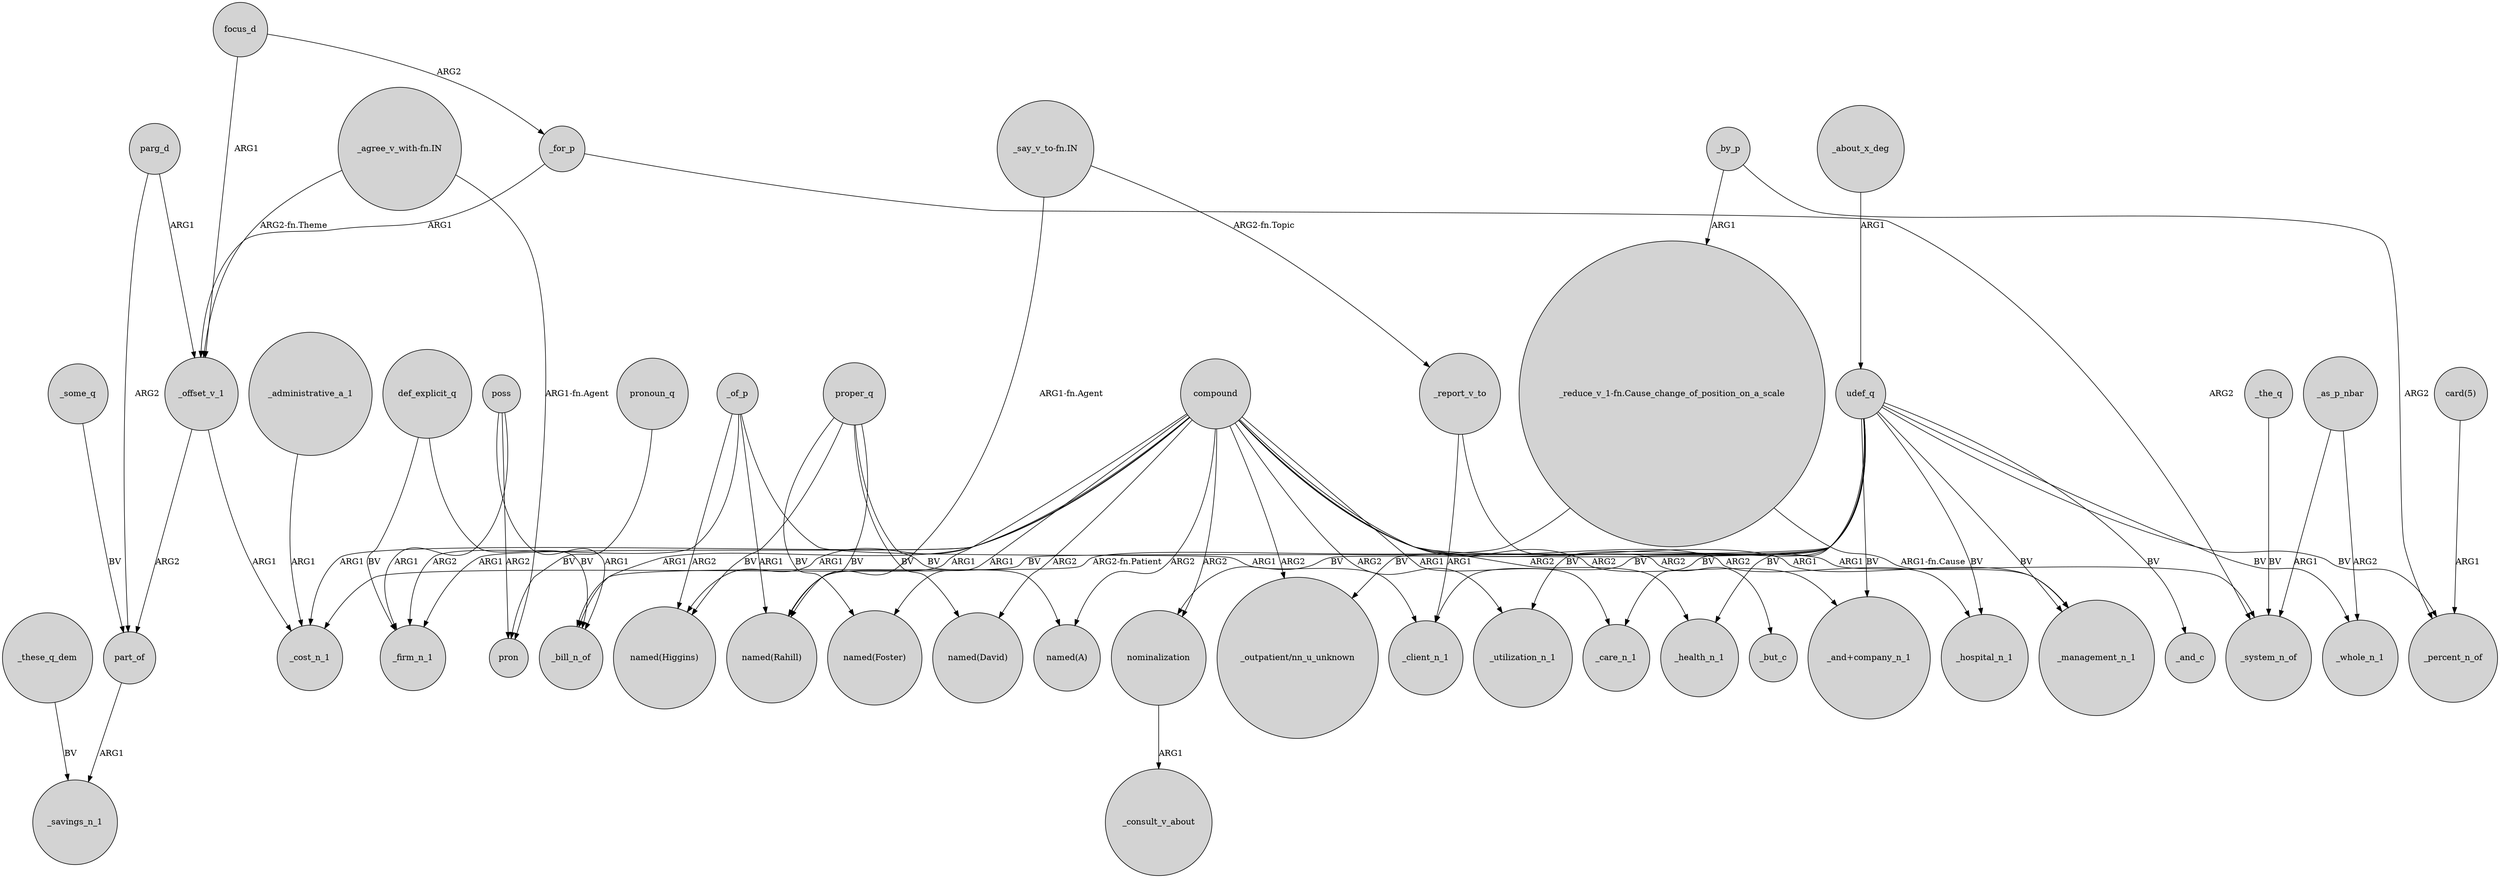 digraph {
	node [shape=circle style=filled]
	_offset_v_1 -> part_of [label=ARG2]
	_of_p -> _firm_n_1 [label=ARG2]
	_by_p -> "_reduce_v_1-fn.Cause_change_of_position_on_a_scale" [label=ARG1]
	_these_q_dem -> _savings_n_1 [label=BV]
	compound -> "_outpatient/nn_u_unknown" [label=ARG2]
	focus_d -> _offset_v_1 [label=ARG1]
	compound -> "named(Higgins)" [label=ARG1]
	poss -> pron [label=ARG2]
	compound -> _bill_n_of [label=ARG1]
	_offset_v_1 -> _cost_n_1 [label=ARG1]
	compound -> _utilization_n_1 [label=ARG2]
	_of_p -> "named(Higgins)" [label=ARG2]
	compound -> _system_n_of [label=ARG1]
	part_of -> _savings_n_1 [label=ARG1]
	"_say_v_to-fn.IN" -> _report_v_to [label="ARG2-fn.Topic"]
	udef_q -> _care_n_1 [label=BV]
	_for_p -> _offset_v_1 [label=ARG1]
	"_agree_v_with-fn.IN" -> _offset_v_1 [label="ARG2-fn.Theme"]
	proper_q -> "named(Foster)" [label=BV]
	"_reduce_v_1-fn.Cause_change_of_position_on_a_scale" -> _management_n_1 [label="ARG1-fn.Cause"]
	compound -> nominalization [label=ARG2]
	udef_q -> _management_n_1 [label=BV]
	_about_x_deg -> udef_q [label=ARG1]
	udef_q -> _cost_n_1 [label=BV]
	_of_p -> "named(Rahill)" [label=ARG1]
	nominalization -> _consult_v_about [label=ARG1]
	_by_p -> _percent_n_of [label=ARG2]
	focus_d -> _for_p [label=ARG2]
	compound -> "named(A)" [label=ARG2]
	_report_v_to -> _but_c [label=ARG2]
	_as_p_nbar -> _whole_n_1 [label=ARG2]
	_some_q -> part_of [label=BV]
	_report_v_to -> _client_n_1 [label=ARG1]
	pronoun_q -> pron [label=BV]
	_for_p -> _system_n_of [label=ARG2]
	"_reduce_v_1-fn.Cause_change_of_position_on_a_scale" -> _bill_n_of [label="ARG2-fn.Patient"]
	_as_p_nbar -> _system_n_of [label=ARG1]
	compound -> _health_n_1 [label=ARG2]
	compound -> "_and+company_n_1" [label=ARG2]
	compound -> "named(David)" [label=ARG2]
	"_say_v_to-fn.IN" -> "named(Rahill)" [label="ARG1-fn.Agent"]
	def_explicit_q -> _firm_n_1 [label=BV]
	_of_p -> _client_n_1 [label=ARG1]
	udef_q -> _client_n_1 [label=BV]
	udef_q -> _health_n_1 [label=BV]
	compound -> _cost_n_1 [label=ARG1]
	compound -> _firm_n_1 [label=ARG1]
	udef_q -> nominalization [label=BV]
	poss -> _firm_n_1 [label=ARG1]
	def_explicit_q -> _bill_n_of [label=BV]
	"card(5)" -> _percent_n_of [label=ARG1]
	udef_q -> _whole_n_1 [label=BV]
	"_agree_v_with-fn.IN" -> pron [label="ARG1-fn.Agent"]
	udef_q -> "_and+company_n_1" [label=BV]
	poss -> _bill_n_of [label=ARG1]
	compound -> "named(Rahill)" [label=ARG1]
	compound -> _care_n_1 [label=ARG1]
	udef_q -> _hospital_n_1 [label=BV]
	_the_q -> _system_n_of [label=BV]
	udef_q -> _percent_n_of [label=BV]
	parg_d -> part_of [label=ARG2]
	udef_q -> "_outpatient/nn_u_unknown" [label=BV]
	proper_q -> "named(Rahill)" [label=BV]
	proper_q -> "named(Higgins)" [label=BV]
	proper_q -> "named(David)" [label=BV]
	udef_q -> _and_c [label=BV]
	parg_d -> _offset_v_1 [label=ARG1]
	compound -> _management_n_1 [label=ARG1]
	udef_q -> _utilization_n_1 [label=BV]
	compound -> _hospital_n_1 [label=ARG2]
	compound -> "named(Foster)" [label=ARG1]
	_administrative_a_1 -> _cost_n_1 [label=ARG1]
	proper_q -> "named(A)" [label=BV]
}
